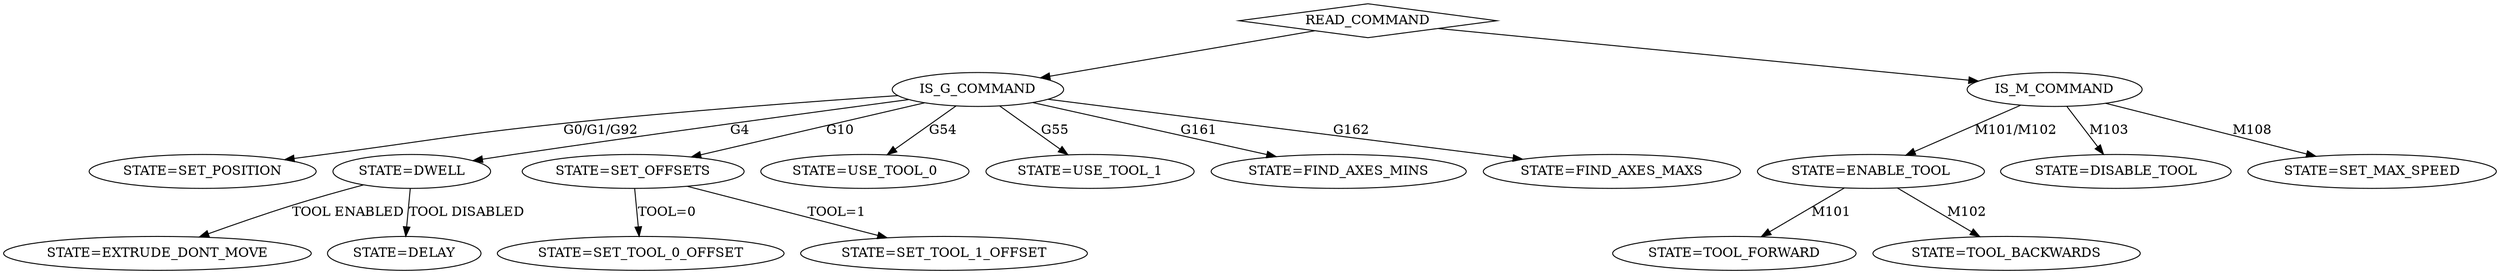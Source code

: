 // vim:ai:et:fenc=utf-8:ff=unix:sw=4:ts=4:

digraph
{
  rankdir=TB;

  "READ_COMMAND" [shape=diamond];
  "READ_COMMAND" -> "IS_G_COMMAND";
  "IS_G_COMMAND" -> "STATE=SET_POSITION" [label="G0/G1/G92"];
  "IS_G_COMMAND" -> "STATE=DWELL" [label="G4"];
  "STATE=DWELL" -> "STATE=EXTRUDE_DONT_MOVE" [label="TOOL ENABLED"];
  "STATE=DWELL" -> "STATE=DELAY" [label="TOOL DISABLED"];
  "IS_G_COMMAND" -> "STATE=SET_OFFSETS"  [label="G10"];
  "STATE=SET_OFFSETS" -> "STATE=SET_TOOL_0_OFFSET" [label="TOOL=0"];
  "STATE=SET_OFFSETS" -> "STATE=SET_TOOL_1_OFFSET" [label="TOOL=1"];
  "IS_G_COMMAND" -> "STATE=USE_TOOL_0" [label="G54"];
  "IS_G_COMMAND" -> "STATE=USE_TOOL_1" [label="G55"];
  "IS_G_COMMAND" -> "STATE=FIND_AXES_MINS" [label="G161"];
  "IS_G_COMMAND" -> "STATE=FIND_AXES_MAXS" [label="G162"];

  "READ_COMMAND" -> "IS_M_COMMAND";
  "IS_M_COMMAND" -> "STATE=ENABLE_TOOL" [label="M101/M102"]
  "STATE=ENABLE_TOOL" -> "STATE=TOOL_FORWARD" [label="M101"]
  "STATE=ENABLE_TOOL" -> "STATE=TOOL_BACKWARDS" [label="M102"]
  "IS_M_COMMAND" -> "STATE=DISABLE_TOOL" [label="M103"]
  "IS_M_COMMAND" -> "STATE=SET_MAX_SPEED" [label="M108"]
 }



